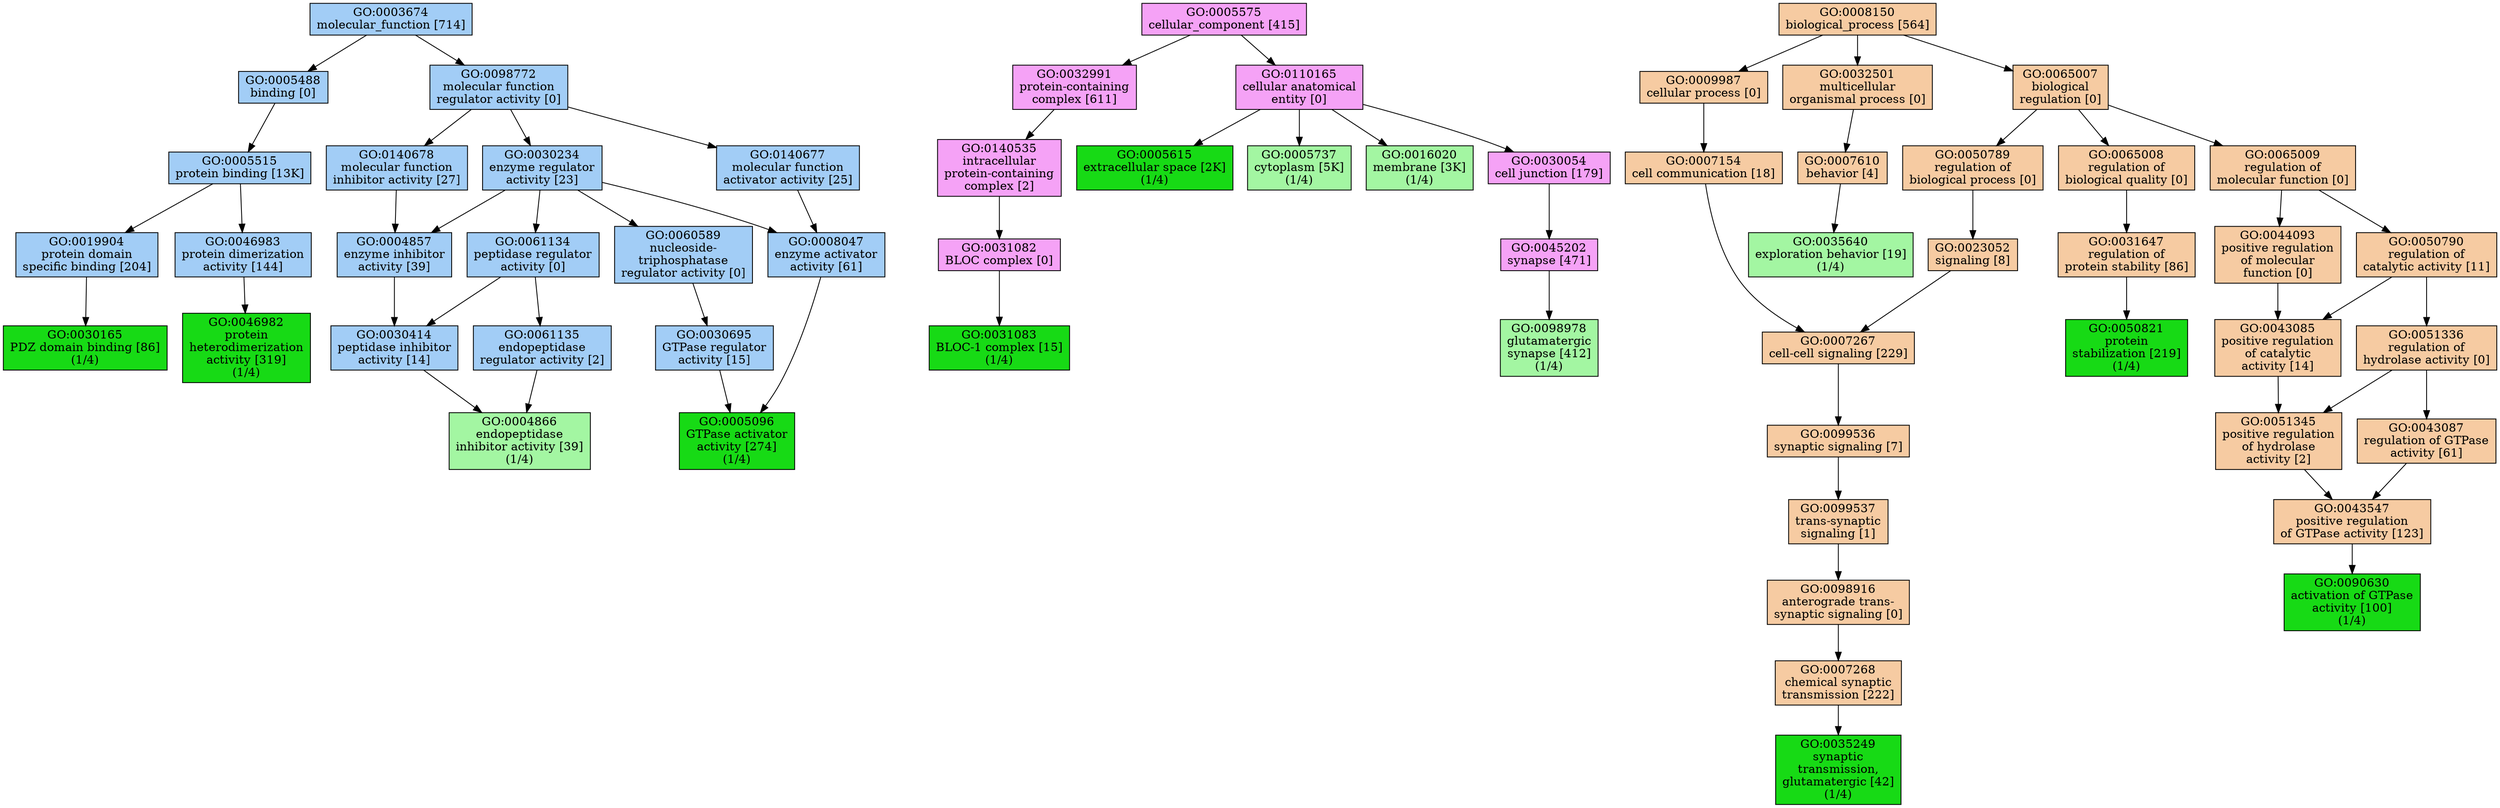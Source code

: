 digraph genescape {
"GO:0003674" [fillcolor="#A2CDF6", label="GO:0003674
molecular_function [714]", shape=box, style=filled];
"GO:0004857" [fillcolor="#A2CDF6", label="GO:0004857
enzyme inhibitor
activity [39]", shape=box, style=filled];
"GO:0004866" [fillcolor="#A3F6A2", label="GO:0004866
endopeptidase
inhibitor activity [39]
(1/4)", shape=box, style=filled];
"GO:0005096" [fillcolor="#17DA15", label="GO:0005096
GTPase activator
activity [274]
(1/4)", shape=box, style=filled];
"GO:0005488" [fillcolor="#A2CDF6", label="GO:0005488
binding [0]", shape=box, style=filled];
"GO:0005515" [fillcolor="#A2CDF6", label="GO:0005515
protein binding [13K]", shape=box, style=filled];
"GO:0005575" [fillcolor="#F5A2F6", label="GO:0005575
cellular_component [415]", shape=box, style=filled];
"GO:0005615" [fillcolor="#17DA15", label="GO:0005615
extracellular space [2K]
(1/4)", shape=box, style=filled];
"GO:0005737" [fillcolor="#A3F6A2", label="GO:0005737
cytoplasm [5K]
(1/4)", shape=box, style=filled];
"GO:0007154" [fillcolor="#F6CBA2", label="GO:0007154
cell communication [18]", shape=box, style=filled];
"GO:0007267" [fillcolor="#F6CBA2", label="GO:0007267
cell-cell signaling [229]", shape=box, style=filled];
"GO:0007268" [fillcolor="#F6CBA2", label="GO:0007268
chemical synaptic
transmission [222]", shape=box, style=filled];
"GO:0007610" [fillcolor="#F6CBA2", label="GO:0007610
behavior [4]", shape=box, style=filled];
"GO:0008047" [fillcolor="#A2CDF6", label="GO:0008047
enzyme activator
activity [61]", shape=box, style=filled];
"GO:0008150" [fillcolor="#F6CBA2", label="GO:0008150
biological_process [564]", shape=box, style=filled];
"GO:0009987" [fillcolor="#F6CBA2", label="GO:0009987
cellular process [0]", shape=box, style=filled];
"GO:0016020" [fillcolor="#A3F6A2", label="GO:0016020
membrane [3K]
(1/4)", shape=box, style=filled];
"GO:0019904" [fillcolor="#A2CDF6", label="GO:0019904
protein domain
specific binding [204]", shape=box, style=filled];
"GO:0023052" [fillcolor="#F6CBA2", label="GO:0023052
signaling [8]", shape=box, style=filled];
"GO:0030054" [fillcolor="#F5A2F6", label="GO:0030054
cell junction [179]", shape=box, style=filled];
"GO:0030165" [fillcolor="#17DA15", label="GO:0030165
PDZ domain binding [86]
(1/4)", shape=box, style=filled];
"GO:0030234" [fillcolor="#A2CDF6", label="GO:0030234
enzyme regulator
activity [23]", shape=box, style=filled];
"GO:0030414" [fillcolor="#A2CDF6", label="GO:0030414
peptidase inhibitor
activity [14]", shape=box, style=filled];
"GO:0030695" [fillcolor="#A2CDF6", label="GO:0030695
GTPase regulator
activity [15]", shape=box, style=filled];
"GO:0031082" [fillcolor="#F5A2F6", label="GO:0031082
BLOC complex [0]", shape=box, style=filled];
"GO:0031083" [fillcolor="#17DA15", label="GO:0031083
BLOC-1 complex [15]
(1/4)", shape=box, style=filled];
"GO:0031647" [fillcolor="#F6CBA2", label="GO:0031647
regulation of
protein stability [86]", shape=box, style=filled];
"GO:0032501" [fillcolor="#F6CBA2", label="GO:0032501
multicellular
organismal process [0]", shape=box, style=filled];
"GO:0032991" [fillcolor="#F5A2F6", label="GO:0032991
protein-containing
complex [611]", shape=box, style=filled];
"GO:0035249" [fillcolor="#17DA15", label="GO:0035249
synaptic
transmission,
glutamatergic [42]
(1/4)", shape=box, style=filled];
"GO:0035640" [fillcolor="#A3F6A2", label="GO:0035640
exploration behavior [19]
(1/4)", shape=box, style=filled];
"GO:0043085" [fillcolor="#F6CBA2", label="GO:0043085
positive regulation
of catalytic
activity [14]", shape=box, style=filled];
"GO:0043087" [fillcolor="#F6CBA2", label="GO:0043087
regulation of GTPase
activity [61]", shape=box, style=filled];
"GO:0043547" [fillcolor="#F6CBA2", label="GO:0043547
positive regulation
of GTPase activity [123]", shape=box, style=filled];
"GO:0044093" [fillcolor="#F6CBA2", label="GO:0044093
positive regulation
of molecular
function [0]", shape=box, style=filled];
"GO:0045202" [fillcolor="#F5A2F6", label="GO:0045202
synapse [471]", shape=box, style=filled];
"GO:0046982" [fillcolor="#17DA15", label="GO:0046982
protein
heterodimerization
activity [319]
(1/4)", shape=box, style=filled];
"GO:0046983" [fillcolor="#A2CDF6", label="GO:0046983
protein dimerization
activity [144]", shape=box, style=filled];
"GO:0050789" [fillcolor="#F6CBA2", label="GO:0050789
regulation of
biological process [0]", shape=box, style=filled];
"GO:0050790" [fillcolor="#F6CBA2", label="GO:0050790
regulation of
catalytic activity [11]", shape=box, style=filled];
"GO:0050821" [fillcolor="#17DA15", label="GO:0050821
protein
stabilization [219]
(1/4)", shape=box, style=filled];
"GO:0051336" [fillcolor="#F6CBA2", label="GO:0051336
regulation of
hydrolase activity [0]", shape=box, style=filled];
"GO:0051345" [fillcolor="#F6CBA2", label="GO:0051345
positive regulation
of hydrolase
activity [2]", shape=box, style=filled];
"GO:0060589" [fillcolor="#A2CDF6", label="GO:0060589
nucleoside-
triphosphatase
regulator activity [0]", shape=box, style=filled];
"GO:0061134" [fillcolor="#A2CDF6", label="GO:0061134
peptidase regulator
activity [0]", shape=box, style=filled];
"GO:0061135" [fillcolor="#A2CDF6", label="GO:0061135
endopeptidase
regulator activity [2]", shape=box, style=filled];
"GO:0065007" [fillcolor="#F6CBA2", label="GO:0065007
biological
regulation [0]", shape=box, style=filled];
"GO:0065008" [fillcolor="#F6CBA2", label="GO:0065008
regulation of
biological quality [0]", shape=box, style=filled];
"GO:0065009" [fillcolor="#F6CBA2", label="GO:0065009
regulation of
molecular function [0]", shape=box, style=filled];
"GO:0090630" [fillcolor="#17DA15", label="GO:0090630
activation of GTPase
activity [100]
(1/4)", shape=box, style=filled];
"GO:0098772" [fillcolor="#A2CDF6", label="GO:0098772
molecular function
regulator activity [0]", shape=box, style=filled];
"GO:0098916" [fillcolor="#F6CBA2", label="GO:0098916
anterograde trans-
synaptic signaling [0]", shape=box, style=filled];
"GO:0098978" [fillcolor="#A3F6A2", label="GO:0098978
glutamatergic
synapse [412]
(1/4)", shape=box, style=filled];
"GO:0099536" [fillcolor="#F6CBA2", label="GO:0099536
synaptic signaling [7]", shape=box, style=filled];
"GO:0099537" [fillcolor="#F6CBA2", label="GO:0099537
trans-synaptic
signaling [1]", shape=box, style=filled];
"GO:0110165" [fillcolor="#F5A2F6", label="GO:0110165
cellular anatomical
entity [0]", shape=box, style=filled];
"GO:0140535" [fillcolor="#F5A2F6", label="GO:0140535
intracellular
protein-containing
complex [2]", shape=box, style=filled];
"GO:0140677" [fillcolor="#A2CDF6", label="GO:0140677
molecular function
activator activity [25]", shape=box, style=filled];
"GO:0140678" [fillcolor="#A2CDF6", label="GO:0140678
molecular function
inhibitor activity [27]", shape=box, style=filled];
"GO:0003674" -> "GO:0005488";
"GO:0003674" -> "GO:0098772";
"GO:0004857" -> "GO:0030414";
"GO:0005488" -> "GO:0005515";
"GO:0005515" -> "GO:0019904";
"GO:0005515" -> "GO:0046983";
"GO:0005575" -> "GO:0032991";
"GO:0005575" -> "GO:0110165";
"GO:0007154" -> "GO:0007267";
"GO:0007267" -> "GO:0099536";
"GO:0007268" -> "GO:0035249";
"GO:0007610" -> "GO:0035640";
"GO:0008047" -> "GO:0005096";
"GO:0008150" -> "GO:0009987";
"GO:0008150" -> "GO:0032501";
"GO:0008150" -> "GO:0065007";
"GO:0009987" -> "GO:0007154";
"GO:0019904" -> "GO:0030165";
"GO:0023052" -> "GO:0007267";
"GO:0030054" -> "GO:0045202";
"GO:0030234" -> "GO:0004857";
"GO:0030234" -> "GO:0008047";
"GO:0030234" -> "GO:0060589";
"GO:0030234" -> "GO:0061134";
"GO:0030414" -> "GO:0004866";
"GO:0030695" -> "GO:0005096";
"GO:0031082" -> "GO:0031083";
"GO:0031647" -> "GO:0050821";
"GO:0032501" -> "GO:0007610";
"GO:0032991" -> "GO:0140535";
"GO:0043085" -> "GO:0051345";
"GO:0043087" -> "GO:0043547";
"GO:0043547" -> "GO:0090630";
"GO:0044093" -> "GO:0043085";
"GO:0045202" -> "GO:0098978";
"GO:0046983" -> "GO:0046982";
"GO:0050789" -> "GO:0023052";
"GO:0050790" -> "GO:0043085";
"GO:0050790" -> "GO:0051336";
"GO:0051336" -> "GO:0043087";
"GO:0051336" -> "GO:0051345";
"GO:0051345" -> "GO:0043547";
"GO:0060589" -> "GO:0030695";
"GO:0061134" -> "GO:0030414";
"GO:0061134" -> "GO:0061135";
"GO:0061135" -> "GO:0004866";
"GO:0065007" -> "GO:0050789";
"GO:0065007" -> "GO:0065008";
"GO:0065007" -> "GO:0065009";
"GO:0065008" -> "GO:0031647";
"GO:0065009" -> "GO:0044093";
"GO:0065009" -> "GO:0050790";
"GO:0098772" -> "GO:0030234";
"GO:0098772" -> "GO:0140677";
"GO:0098772" -> "GO:0140678";
"GO:0098916" -> "GO:0007268";
"GO:0099536" -> "GO:0099537";
"GO:0099537" -> "GO:0098916";
"GO:0110165" -> "GO:0005615";
"GO:0110165" -> "GO:0005737";
"GO:0110165" -> "GO:0016020";
"GO:0110165" -> "GO:0030054";
"GO:0140535" -> "GO:0031082";
"GO:0140677" -> "GO:0008047";
"GO:0140678" -> "GO:0004857";

}
